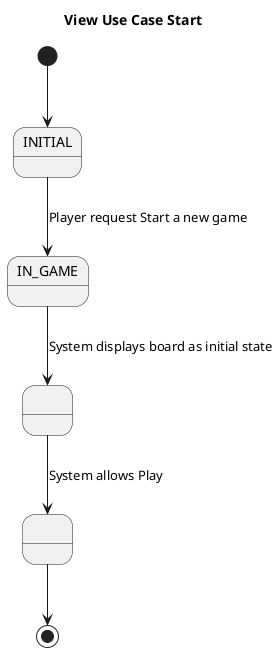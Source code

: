 @startuml ViewUseCasesStart
title View Use Case Start
state INITIAL
state IN_GAME
state A as " "
state B as " "

[*] --> INITIAL
INITIAL --> IN_GAME : Player request Start a new game
IN_GAME --> A : System displays board as initial state
A --> B : System allows Play
B --> [*]
@enduml